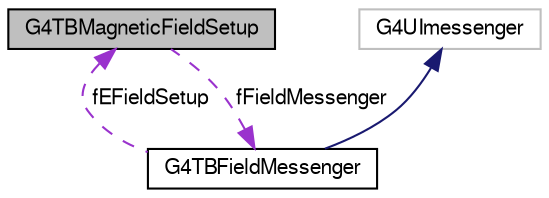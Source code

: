 digraph "G4TBMagneticFieldSetup"
{
  bgcolor="transparent";
  edge [fontname="FreeSans",fontsize="10",labelfontname="FreeSans",labelfontsize="10"];
  node [fontname="FreeSans",fontsize="10",shape=record];
  Node1 [label="G4TBMagneticFieldSetup",height=0.2,width=0.4,color="black", fillcolor="grey75", style="filled" fontcolor="black"];
  Node2 -> Node1 [dir="back",color="darkorchid3",fontsize="10",style="dashed",label=" fFieldMessenger" ,fontname="FreeSans"];
  Node2 [label="G4TBFieldMessenger",height=0.2,width=0.4,color="black",URL="$df/d05/classG4TBFieldMessenger.html"];
  Node3 -> Node2 [dir="back",color="midnightblue",fontsize="10",style="solid",fontname="FreeSans"];
  Node3 [label="G4UImessenger",height=0.2,width=0.4,color="grey75"];
  Node1 -> Node2 [dir="back",color="darkorchid3",fontsize="10",style="dashed",label=" fEFieldSetup" ,fontname="FreeSans"];
}
